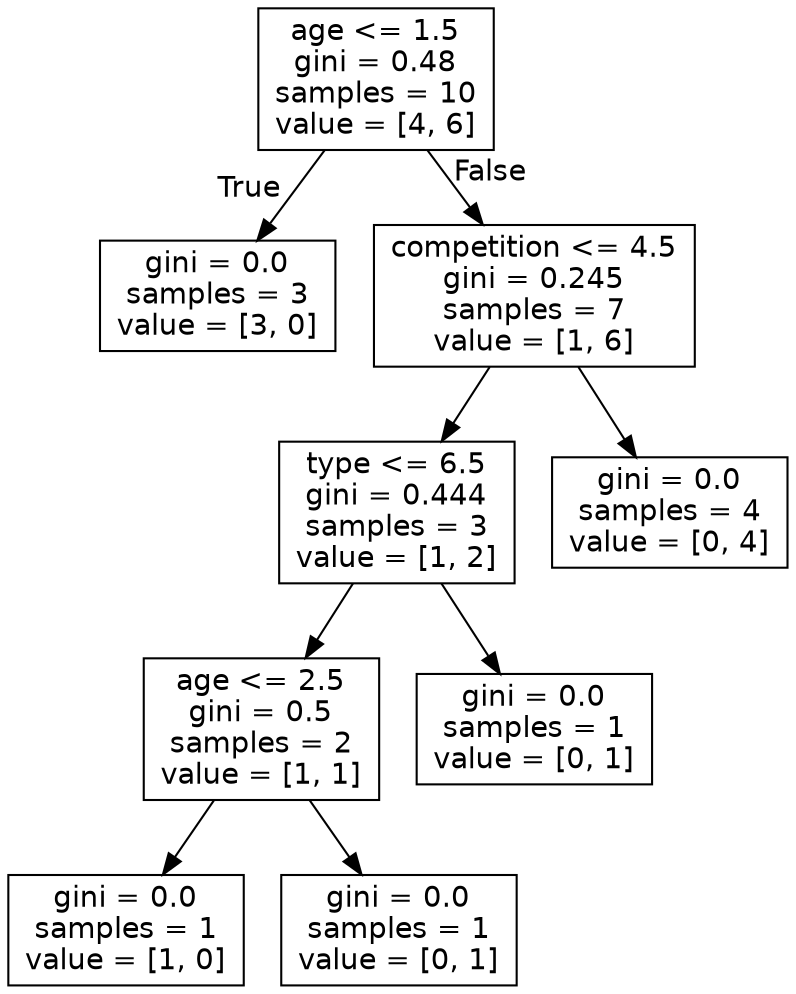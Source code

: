 digraph Tree {
node [shape=box, fontname="helvetica"] ;
edge [fontname="helvetica"] ;
0 [label="age <= 1.5\ngini = 0.48\nsamples = 10\nvalue = [4, 6]"] ;
1 [label="gini = 0.0\nsamples = 3\nvalue = [3, 0]"] ;
0 -> 1 [labeldistance=2.5, labelangle=45, headlabel="True"] ;
2 [label="competition <= 4.5\ngini = 0.245\nsamples = 7\nvalue = [1, 6]"] ;
0 -> 2 [labeldistance=2.5, labelangle=-45, headlabel="False"] ;
3 [label="type <= 6.5\ngini = 0.444\nsamples = 3\nvalue = [1, 2]"] ;
2 -> 3 ;
4 [label="age <= 2.5\ngini = 0.5\nsamples = 2\nvalue = [1, 1]"] ;
3 -> 4 ;
5 [label="gini = 0.0\nsamples = 1\nvalue = [1, 0]"] ;
4 -> 5 ;
6 [label="gini = 0.0\nsamples = 1\nvalue = [0, 1]"] ;
4 -> 6 ;
7 [label="gini = 0.0\nsamples = 1\nvalue = [0, 1]"] ;
3 -> 7 ;
8 [label="gini = 0.0\nsamples = 4\nvalue = [0, 4]"] ;
2 -> 8 ;
}